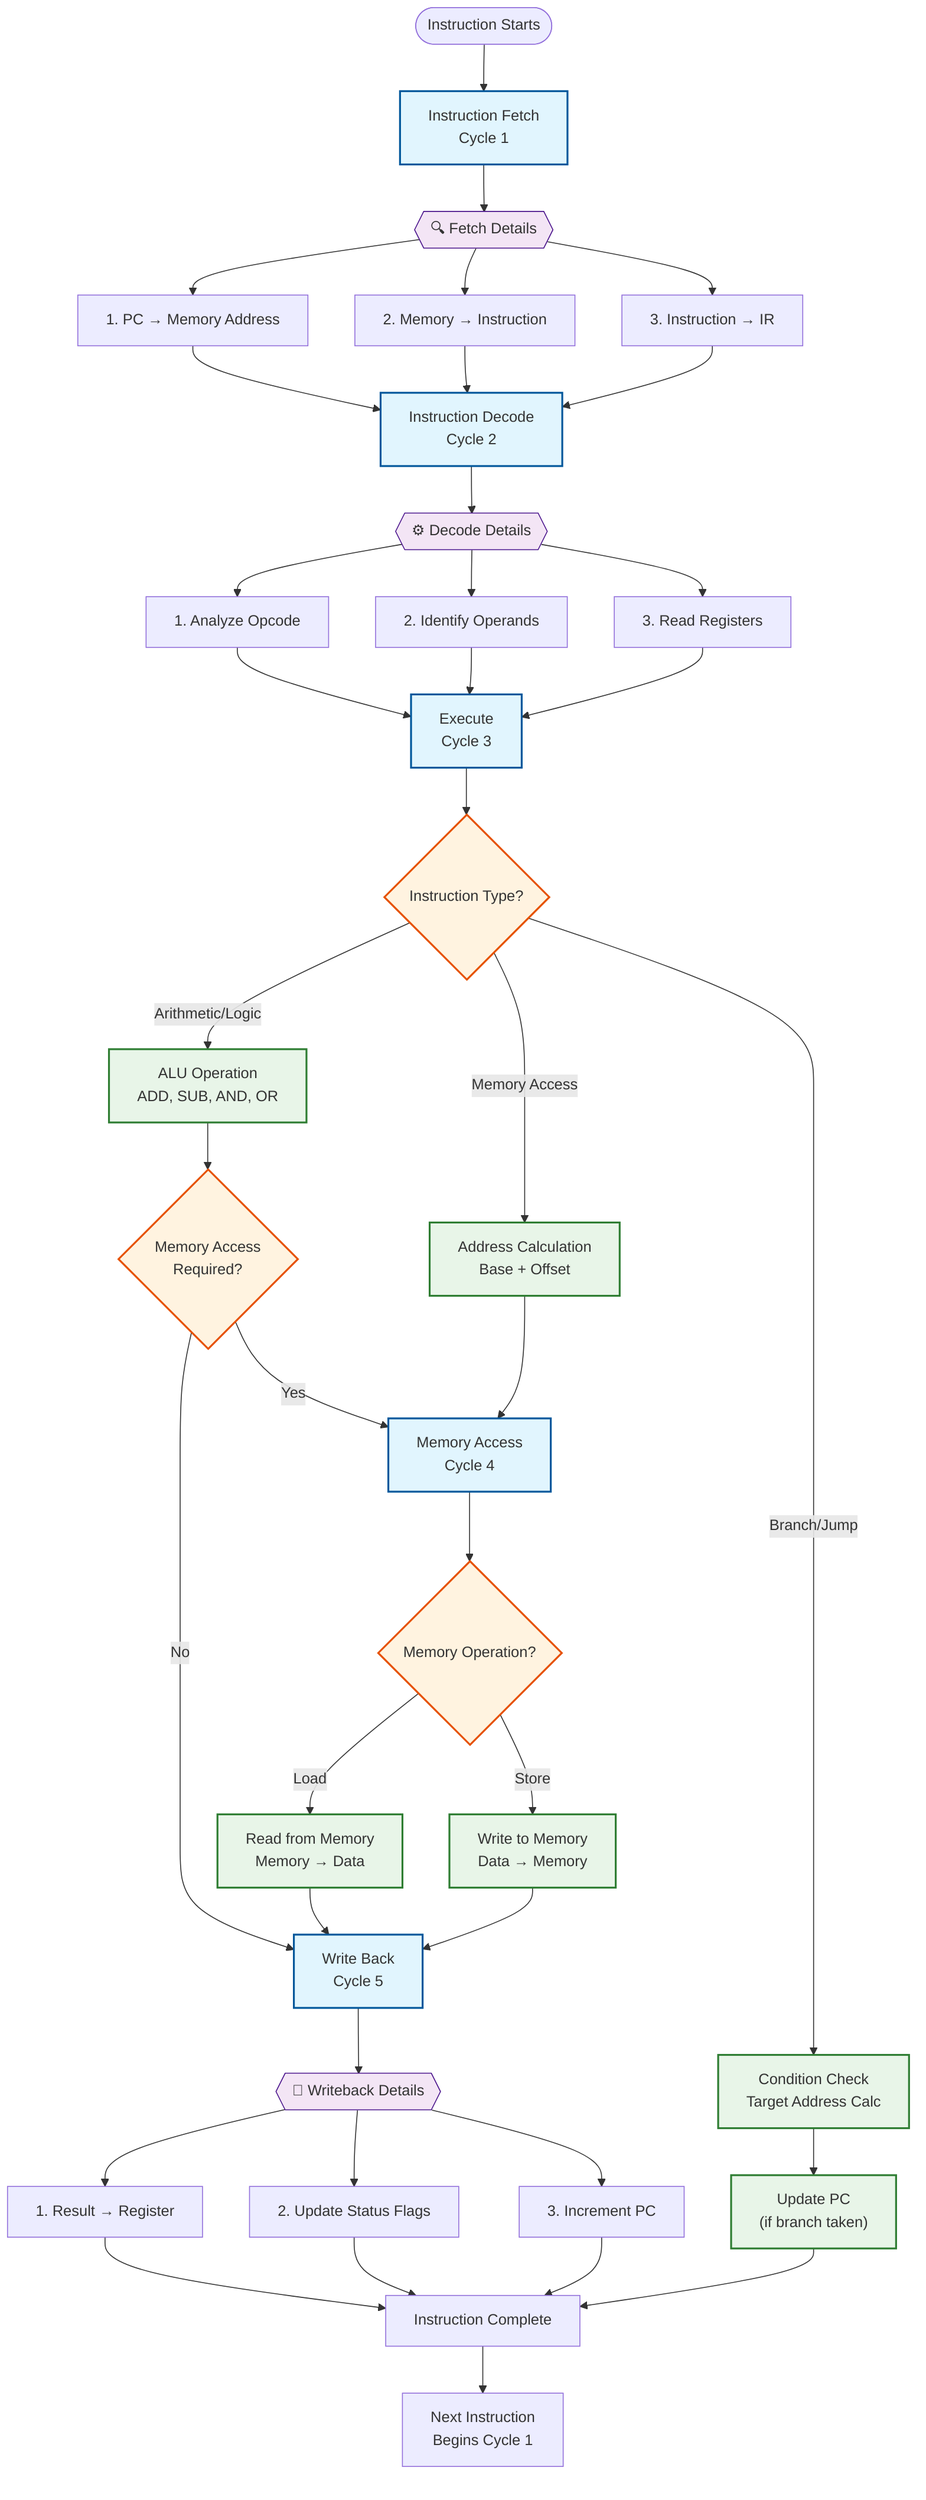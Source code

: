 flowchart TD
    Start([Instruction Starts]) --> IF[Instruction Fetch<br/>Cycle 1]
    
    IF --> IF_Details{{"🔍 Fetch Details"}}
    IF_Details --> IF1["1. PC → Memory Address"]
    IF_Details --> IF2["2. Memory → Instruction"]
    IF_Details --> IF3["3. Instruction → IR"]
    IF1 --> ID
    IF2 --> ID
    IF3 --> ID
    
    ID[Instruction Decode<br/>Cycle 2] --> ID_Details{{"⚙️ Decode Details"}}
    ID_Details --> ID1["1. Analyze Opcode"]
    ID_Details --> ID2["2. Identify Operands"]
    ID_Details --> ID3["3. Read Registers"]
    ID1 --> EX
    ID2 --> EX
    ID3 --> EX
    
    EX[Execute<br/>Cycle 3] --> EX_Type{"Instruction Type?"}
    
    EX_Type -->|Arithmetic/Logic| ALU["ALU Operation<br/>ADD, SUB, AND, OR"]
    EX_Type -->|Memory Access| ADDR["Address Calculation<br/>Base + Offset"]
    EX_Type -->|Branch/Jump| BRANCH["Condition Check<br/>Target Address Calc"]
    
    ALU --> MEM_Decision{"Memory Access<br/>Required?"}
    ADDR --> MEM
    BRANCH --> PC_Update["Update PC<br/>(if branch taken)"]
    
    MEM_Decision -->|No| WB
    MEM_Decision -->|Yes| MEM[Memory Access<br/>Cycle 4]
    
    MEM --> MEM_Type{"Memory Operation?"}
    MEM_Type -->|Load| READ["Read from Memory<br/>Memory → Data"]
    MEM_Type -->|Store| WRITE["Write to Memory<br/>Data → Memory"]
    
    READ --> WB
    WRITE --> WB
    PC_Update --> Complete
    
    WB[Write Back<br/>Cycle 5] --> WB_Details{{"📝 Writeback Details"}}
    WB_Details --> WB1["1. Result → Register"]
    WB_Details --> WB2["2. Update Status Flags"]
    WB_Details --> WB3["3. Increment PC"]
    
    WB1 --> Complete
    WB2 --> Complete
    WB3 --> Complete
    
    Complete[Instruction Complete] --> NextInst["Next Instruction<br/>Begins Cycle 1"]
    
    %% Styling
    classDef cycleBox fill:#e1f5fe,stroke:#01579b,stroke-width:2px
    classDef detailBox fill:#f3e5f5,stroke:#4a148c,stroke-width:1px
    classDef decisionBox fill:#fff3e0,stroke:#e65100,stroke-width:2px
    classDef processBox fill:#e8f5e8,stroke:#2e7d32,stroke-width:2px
    
    class IF,ID,EX,MEM,WB cycleBox
    class IF_Details,ID_Details,WB_Details detailBox
    class EX_Type,MEM_Decision,MEM_Type decisionBox
    class ALU,ADDR,BRANCH,READ,WRITE,PC_Update processBox